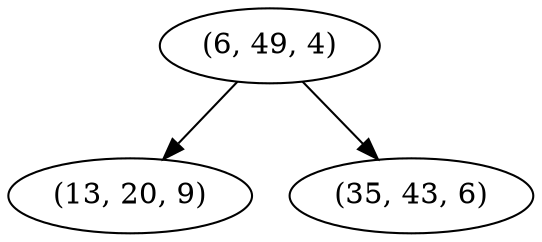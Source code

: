 digraph tree {
    "(6, 49, 4)";
    "(13, 20, 9)";
    "(35, 43, 6)";
    "(6, 49, 4)" -> "(13, 20, 9)";
    "(6, 49, 4)" -> "(35, 43, 6)";
}
